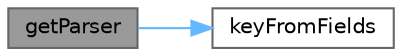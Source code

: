digraph "getParser"
{
 // INTERACTIVE_SVG=YES
 // LATEX_PDF_SIZE
  bgcolor="transparent";
  edge [fontname=Helvetica,fontsize=10,labelfontname=Helvetica,labelfontsize=10];
  node [fontname=Helvetica,fontsize=10,shape=box,height=0.2,width=0.4];
  rankdir="LR";
  Node1 [id="Node000001",label="getParser",height=0.2,width=0.4,color="gray40", fillcolor="grey60", style="filled", fontcolor="black",tooltip=" "];
  Node1 -> Node2 [id="edge1_Node000001_Node000002",color="steelblue1",style="solid",tooltip=" "];
  Node2 [id="Node000002",label="keyFromFields",height=0.2,width=0.4,color="grey40", fillcolor="white", style="filled",URL="$d4/d13/a00377_a0f13b1c8f8f2a239363c069295881a4d.html#a0f13b1c8f8f2a239363c069295881a4d",tooltip=" "];
}
